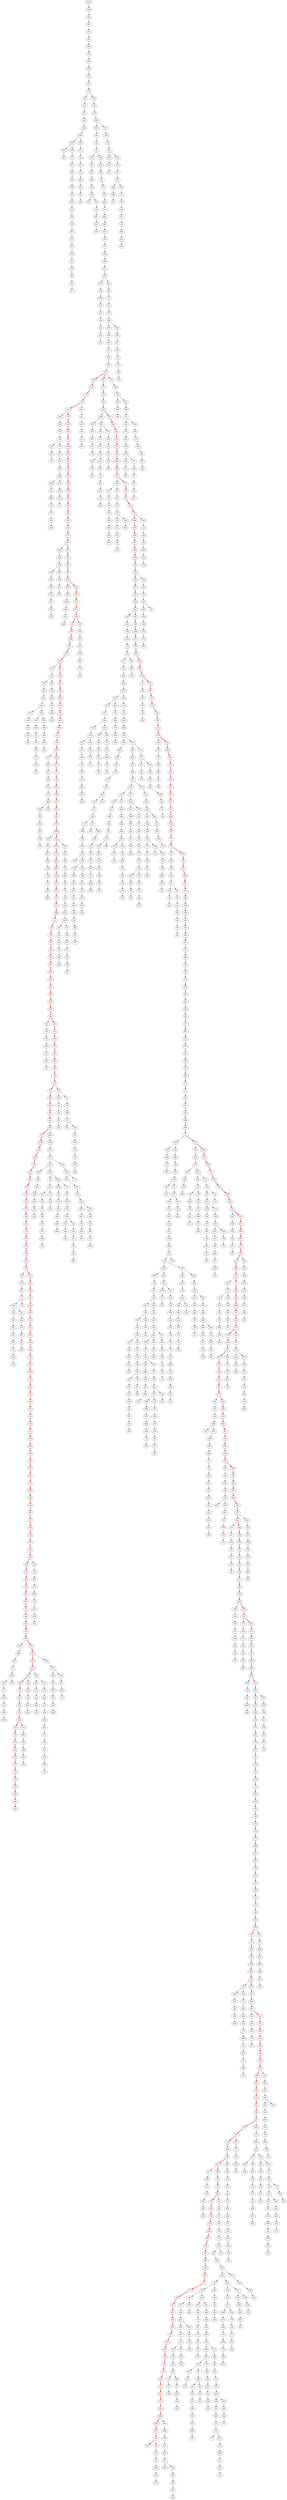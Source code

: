 digraph {
  "LZ2" -> "Q48";
  "91M" -> "VLK";
  "H7V" -> "XCK";
  "7LD" -> "KQN"[color=red,penwidth=3.0];
  "H9V" -> "MDB";
  "4MW" -> "N1D";
  "8SG" -> "53Z";
  "Q52" -> "TL7"[color=red,penwidth=3.0];
  "HV9" -> "CD7"[color=red,penwidth=3.0];
  "XVZ" -> "GY7"[color=red,penwidth=3.0];
  "PC6" -> "1VL"[color=red,penwidth=3.0];
  "NSS" -> "QGJ";
  "HMH" -> "Q3D";
  "YKG" -> "WQ4"[color=red,penwidth=3.0];
  "V1D" -> "273";
  "H52" -> "3PR";
  "VQK" -> "FK8";
  "WTB" -> "ST9"[color=red,penwidth=3.0];
  "1LB" -> "MCQ";
  "WMQ" -> "YD4";
  "1B7" -> "5PR";
  "TTY" -> "VCZ";
  "BN5" -> "HNM";
  "CMF" -> "FF9";
  "MCP" -> "DTT";
  "376" -> "4VM";
  "28Z" -> "N2F"[color=red,penwidth=3.0];
  "J95" -> "H9V";
  "JLK" -> "C2V";
  "NMG" -> "FJH";
  "FPK" -> "1HT";
  "J15" -> "XPB";
  "NFB" -> "QWV";
  "MFB" -> "RBQ";
  "3L3" -> "KK7";
  "LGL" -> "48N";
  "2CN" -> "T62";
  "1DN" -> "HRX"[color=red,penwidth=3.0];
  "5S8" -> "YPD";
  "1CK" -> "F7Z"[color=red,penwidth=3.0];
  "HJ6" -> "YYS"[color=red,penwidth=3.0];
  "3RV" -> "X8F";
  "8F5" -> "8ZP"[color=red,penwidth=3.0];
  "H5P" -> "V8P"[color=red,penwidth=3.0];
  "DTT" -> "WLQ";
  "ZB6" -> "8LJ";
  "NF9" -> "MS5"[color=red,penwidth=3.0];
  "KGR" -> "DNP"[color=red,penwidth=3.0];
  "85M" -> "YS4";
  "GWG" -> "YLQ";
  "KKW" -> "J55";
  "DRL" -> "6R5";
  "SQ2" -> "M4V";
  "K3D" -> "3LB";
  "BKC" -> "5NP"[color=red,penwidth=3.0];
  "KR2" -> "L86";
  "HLB" -> "GTR";
  "3C1" -> "WNS";
  "BPL" -> "5XZ"[color=red,penwidth=3.0];
  "8KZ" -> "986";
  "4V2" -> "9FG"[color=red,penwidth=3.0];
  "9TF" -> "61T"[color=red,penwidth=3.0];
  "KDN" -> "MW9";
  "RBR" -> "RCK"[color=red,penwidth=3.0];
  "G5V" -> "Y8W";
  "S4V" -> "LRV"[color=red,penwidth=3.0];
  "6Y2" -> "5QZ";
  "XCH" -> "RZ2"[color=red,penwidth=3.0];
  "273" -> "PMW";
  "F2H" -> "L95";
  "KFM" -> "FFJ"[color=red,penwidth=3.0];
  "7V3" -> "79J";
  "QGJ" -> "QJP";
  "ZYN" -> "7R1"[color=red,penwidth=3.0];
  "6BG" -> "696"[color=red,penwidth=3.0];
  "XVJ" -> "X6Q";
  "MHS" -> "HCJ";
  "TWY" -> "61D";
  "BC5" -> "TS7"[color=red,penwidth=3.0];
  "TD3" -> "ZRH";
  "M7N" -> "R1N";
  "7FY" -> "Q69";
  "WGN" -> "H52";
  "5VS" -> "PN7";
  "XW1" -> "F75";
  "ZBD" -> "WTB"[color=red,penwidth=3.0];
  "2M9" -> "FBJ";
  "KLC" -> "F3K";
  "D4S" -> "CJ6";
  "MLG" -> "95F";
  "BMG" -> "582";
  "133" -> "B4C";
  "TD3" -> "47K";
  "V5D" -> "KBM"[color=red,penwidth=3.0];
  "G8G" -> "4DX";
  "F6H" -> "DPK"[color=red,penwidth=3.0];
  "9BT" -> "LC1";
  "QX9" -> "QKS"[color=red,penwidth=3.0];
  "DNC" -> "WDJ";
  "X3V" -> "GVT"[color=red,penwidth=3.0];
  "DJM" -> "HVV"[color=red,penwidth=3.0];
  "TS7" -> "P5M"[color=red,penwidth=3.0];
  "7FG" -> "MVP";
  "XJV" -> "QG3";
  "CFR" -> "1S5";
  "X4Q" -> "9KX";
  "133" -> "5NS";
  "X9C" -> "X97"[color=red,penwidth=3.0];
  "HS8" -> "Q3H"[color=red,penwidth=3.0];
  "4LB" -> "KD5";
  "KBL" -> "148";
  "13G" -> "Z1W";
  "GPZ" -> "B4H";
  "72G" -> "TQB";
  "1HD" -> "MJM";
  "4YC" -> "BY8";
  "7YT" -> "Q7L";
  "MTC" -> "44D";
  "MDG" -> "JF9";
  "PHN" -> "W77";
  "VSJ" -> "SLH";
  "RGZ" -> "GKH";
  "NDJ" -> "14R";
  "S7P" -> "H4W";
  "LVM" -> "L9V";
  "8X4" -> "5M4";
  "G4T" -> "H1W";
  "X78" -> "FZX";
  "KQN" -> "5MZ"[color=red,penwidth=3.0];
  "3LB" -> "WM1";
  "ZGJ" -> "ZT1"[color=red,penwidth=3.0];
  "B4C" -> "Z38";
  "K1S" -> "ZGJ"[color=red,penwidth=3.0];
  "3WW" -> "W13";
  "BSV" -> "WB6"[color=red,penwidth=3.0];
  "N7N" -> "BM1";
  "YW2" -> "QX2";
  "CQQ" -> "C7M";
  "J9T" -> "CW8";
  "FMG" -> "LG6"[color=red,penwidth=3.0];
  "K73" -> "B4L";
  "DNF" -> "91H";
  "4K7" -> "NRC"[color=red,penwidth=3.0];
  "PWT" -> "4G3";
  "RRK" -> "5S8";
  "KXV" -> "8WC";
  "R65" -> "S2P";
  "L2J" -> "455";
  "GQV" -> "YYM";
  "LG6" -> "ZKN"[color=red,penwidth=3.0];
  "B5F" -> "96J";
  "VZG" -> "DRL";
  "J25" -> "F26"[color=red,penwidth=3.0];
  "FJ2" -> "NX2"[color=red,penwidth=3.0];
  "X9T" -> "48T";
  "M6V" -> "GZZ"[color=red,penwidth=3.0];
  "5QZ" -> "5C7";
  "W6M" -> "19X";
  "HZH" -> "ZJT";
  "W77" -> "RW4";
  "8X2" -> "R7F"[color=red,penwidth=3.0];
  "G4X" -> "X9T";
  "S4M" -> "6BH"[color=red,penwidth=3.0];
  "41L" -> "CY2";
  "DJD" -> "RDT";
  "NS2" -> "3FT"[color=red,penwidth=3.0];
  "2MM" -> "HT7";
  "KF5" -> "M7N";
  "SMN" -> "4RP";
  "8VM" -> "SHZ";
  "2H1" -> "6H3";
  "QTK" -> "XD3";
  "LXK" -> "TNB";
  "R39" -> "7VD";
  "JBQ" -> "KZC";
  "H1W" -> "8Q2";
  "VBS" -> "L7G";
  "C29" -> "QNR"[color=red,penwidth=3.0];
  "NCZ" -> "MWP"[color=red,penwidth=3.0];
  "LRV" -> "DVL"[color=red,penwidth=3.0];
  "BQ4" -> "TMX";
  "J7G" -> "7Z2";
  "K79" -> "J15";
  "9SZ" -> "CLH"[color=red,penwidth=3.0];
  "T2F" -> "L7R"[color=red,penwidth=3.0];
  "X6Q" -> "T8N";
  "YDP" -> "NVN"[color=red,penwidth=3.0];
  "442" -> "MLS";
  "62F" -> "L76";
  "MW9" -> "1ZK";
  "8PS" -> "1D7";
  "YLQ" -> "Z3X";
  "4D1" -> "2VK";
  "VZG" -> "9ZL";
  "BMG" -> "725";
  "K8F" -> "8J4";
  "RF1" -> "VTZ";
  "MQH" -> "YMC"[color=red,penwidth=3.0];
  "TM9" -> "ZXR"[color=red,penwidth=3.0];
  "PLJ" -> "PRN"[color=red,penwidth=3.0];
  "Z99" -> "TWY"[color=red,penwidth=3.0];
  "RYF" -> "BXB";
  "D3F" -> "8NR";
  "ZLC" -> "Q9R";
  "1PC" -> "JN1"[color=red,penwidth=3.0];
  "NVN" -> "N4G"[color=red,penwidth=3.0];
  "Z7Y" -> "9TF"[color=red,penwidth=3.0];
  "SR4" -> "735"[color=red,penwidth=3.0];
  "BW7" -> "ZLV";
  "GG1" -> "15B";
  "58X" -> "SVJ"[color=red,penwidth=3.0];
  "V8P" -> "93R";
  "T19" -> "85T";
  "Z1R" -> "L2J";
  "TRB" -> "R6G";
  "W81" -> "T2Z";
  "W5S" -> "NNQ";
  "NB8" -> "P63";
  "SM1" -> "QGS";
  "48X" -> "4ZY";
  "M3C" -> "XYD";
  "WLW" -> "NS9"[color=red,penwidth=3.0];
  "T2T" -> "GZB";
  "8V6" -> "MK6";
  "8LJ" -> "R39";
  "7ZJ" -> "HSS"[color=red,penwidth=3.0];
  "Z9M" -> "5VS";
  "WJL" -> "TZ7"[color=red,penwidth=3.0];
  "RR3" -> "4VW";
  "QD9" -> "9T2";
  "R72" -> "LFS"[color=red,penwidth=3.0];
  "2VK" -> "63T";
  "74S" -> "MX4";
  "MNX" -> "DFC";
  "NRC" -> "1PC"[color=red,penwidth=3.0];
  "LRX" -> "F6D";
  "VTZ" -> "PWT";
  "VFQ" -> "D7T";
  "8JT" -> "1YF"[color=red,penwidth=3.0];
  "6H3" -> "751";
  "P1R" -> "KDN";
  "WFL" -> "4PW";
  "JKM" -> "R72"[color=red,penwidth=3.0];
  "J2R" -> "GF8"[color=red,penwidth=3.0];
  "LRD" -> "G1Y";
  "DSF" -> "G97"[color=red,penwidth=3.0];
  "92X" -> "B23";
  "XDM" -> "NTQ";
  "MC2" -> "JTP"[color=red,penwidth=3.0];
  "HLK" -> "CNN";
  "CC2" -> "89L";
  "TZX" -> "4DH"[color=red,penwidth=3.0];
  "MDB" -> "9C1";
  "6F5" -> "DK8";
  "MK4" -> "5VK";
  "D7T" -> "Z7K";
  "L56" -> "1LM";
  "KBC" -> "MTM";
  "B23" -> "CHN";
  "9P8" -> "5WB";
  "KFX" -> "RBR"[color=red,penwidth=3.0];
  "61D" -> "LRD";
  "CKC" -> "9YH";
  "MVV" -> "ZBQ";
  "2BQ" -> "HLB";
  "8M7" -> "7T8";
  "45P" -> "7RX";
  "STM" -> "7VW";
  "KW6" -> "2H9";
  "2Q5" -> "9TC";
  "CNC" -> "4XZ";
  "75S" -> "378";
  "Y9N" -> "ZZY";
  "YSC" -> "W8Y";
  "C7M" -> "749";
  "S56" -> "N65";
  "CTD" -> "XW1";
  "3WC" -> "GTP";
  "Z2D" -> "6JS";
  "T91" -> "DC2";
  "WY2" -> "B5F";
  "HJJ" -> "C3X";
  "DFJ" -> "NKQ";
  "DCH" -> "KM8";
  "2H9" -> "87B";
  "6QG" -> "J3R";
  "LTK" -> "XJV";
  "XL8" -> "PD6";
  "3X9" -> "JPX";
  "CDT" -> "LTK";
  "7QX" -> "72R";
  "Z22" -> "NK2";
  "BL2" -> "TTG";
  "VNR" -> "B2X";
  "NF4" -> "DQ9";
  "T8K" -> "X6V"[color=red,penwidth=3.0];
  "NKQ" -> "3QB";
  "DVN" -> "CHT";
  "4CF" -> "GWG";
  "R7F" -> "1J5"[color=red,penwidth=3.0];
  "2KN" -> "PGD"[color=red,penwidth=3.0];
  "G25" -> "1R3";
  "14K" -> "QL2";
  "5WB" -> "QGL";
  "D51" -> "LW8";
  "Z7C" -> "M7X";
  "DTQ" -> "XD6";
  "ND4" -> "13G";
  "KDX" -> "QXF";
  "2JV" -> "W4C";
  "C2V" -> "M9M";
  "ZRH" -> "PHN";
  "T6J" -> "MN3";
  "6C7" -> "TGD";
  "3C7" -> "CVC";
  "9T2" -> "DC4";
  "KM8" -> "8DY";
  "KJG" -> "2XP";
  "1PS" -> "XPG";
  "284" -> "33M"[color=red,penwidth=3.0];
  "B6C" -> "MJX";
  "7R1" -> "CXG"[color=red,penwidth=3.0];
  "35Z" -> "SSK";
  "R1T" -> "HQN";
  "G8G" -> "J48";
  "ZSC" -> "XKY";
  "PCL" -> "VLN";
  "3ZM" -> "1CK"[color=red,penwidth=3.0];
  "TH8" -> "PMP"[color=red,penwidth=3.0];
  "YZP" -> "4ZD";
  "DPN" -> "2VL";
  "KK7" -> "63Q";
  "69C" -> "QHX";
  "74V" -> "BX2";
  "L76" -> "XFR";
  "N6C" -> "BMJ";
  "P3C" -> "S3Q";
  "8ZP" -> "8PH"[color=red,penwidth=3.0];
  "3ZS" -> "CZ7"[color=red,penwidth=3.0];
  "KXD" -> "BJP";
  "96F" -> "8NM";
  "MLS" -> "44K";
  "X97" -> "4F9"[color=red,penwidth=3.0];
  "GZB" -> "NB8";
  "3Q4" -> "LD6";
  "M2F" -> "PMD"[color=red,penwidth=3.0];
  "J3R" -> "KXD";
  "4YY" -> "4QT";
  "8DJ" -> "CW3"[color=red,penwidth=3.0];
  "NB1" -> "W5S";
  "T56" -> "TQG";
  "KMT" -> "746";
  "G2Q" -> "439";
  "6SF" -> "WP3"[color=red,penwidth=3.0];
  "44D" -> "VVZ";
  "B2X" -> "GJZ";
  "WZN" -> "JLK";
  "H3S" -> "6PW";
  "RZ3" -> "K79";
  "44B" -> "KVS";
  "44K" -> "S49";
  "SJ1" -> "7QY"[color=red,penwidth=3.0];
  "437" -> "P66";
  "BMH" -> "2CN";
  "9NY" -> "YN9";
  "QJP" -> "NMP";
  "WMG" -> "V5D"[color=red,penwidth=3.0];
  "G25" -> "R1T";
  "YBM" -> "5LX";
  "KPR" -> "9BD";
  "44Q" -> "7SH";
  "QYZ" -> "YOU"[color=red,penwidth=3.0];
  "HDX" -> "8M7";
  "F93" -> "TBD";
  "5M4" -> "23F";
  "VJ2" -> "HT3";
  "YM3" -> "F93";
  "SXY" -> "9XB"[color=red,penwidth=3.0];
  "RVR" -> "NSP"[color=red,penwidth=3.0];
  "SCS" -> "23C";
  "83X" -> "MX2";
  "8HJ" -> "KZK"[color=red,penwidth=3.0];
  "8J7" -> "45P";
  "69X" -> "6CR";
  "R3D" -> "95D";
  "RTV" -> "FK2";
  "DZL" -> "5ST";
  "YTY" -> "Z45";
  "QN3" -> "SPF";
  "PRC" -> "QTG";
  "76M" -> "M15";
  "FMG" -> "GYY";
  "KDB" -> "WZM"[color=red,penwidth=3.0];
  "3WC" -> "1QR"[color=red,penwidth=3.0];
  "6RW" -> "FRX";
  "COM" -> "ZGB";
  "ZNG" -> "9GX";
  "K7N" -> "HJJ";
  "Z7C" -> "94S";
  "3TB" -> "X3Q";
  "H4W" -> "37S";
  "2PM" -> "D79";
  "FW4" -> "CT9";
  "PCW" -> "JHJ";
  "J8G" -> "YTY";
  "KDN" -> "6S3";
  "8B7" -> "HDT";
  "95F" -> "T2T";
  "S2K" -> "ZB2";
  "Y8N" -> "F7H";
  "SK8" -> "VBK"[color=red,penwidth=3.0];
  "4BG" -> "5KS";
  "QYJ" -> "PQS";
  "78Y" -> "W81";
  "KM9" -> "JWX";
  "JHT" -> "PF7"[color=red,penwidth=3.0];
  "BGV" -> "C4J";
  "SSK" -> "X6H";
  "Z5H" -> "5Z9";
  "9BP" -> "TBJ";
  "ZVN" -> "D29";
  "3QS" -> "35Z";
  "J5J" -> "V63";
  "4B6" -> "LFL";
  "RDW" -> "73K";
  "JKQ" -> "XN6";
  "ZTC" -> "H2J";
  "WVY" -> "SBS";
  "6SC" -> "24Z";
  "MS5" -> "57C"[color=red,penwidth=3.0];
  "YJ1" -> "J9T";
  "SZB" -> "PG7";
  "X6H" -> "NJ5";
  "PLD" -> "7C9";
  "N63" -> "52S";
  "CZ7" -> "KXZ"[color=red,penwidth=3.0];
  "3CT" -> "STM";
  "7LN" -> "K1R"[color=red,penwidth=3.0];
  "4JJ" -> "991";
  "VLK" -> "6LL";
  "25F" -> "WMK"[color=red,penwidth=3.0];
  "SQR" -> "HBQ";
  "1RT" -> "7DD";
  "ZMG" -> "BCS";
  "4H8" -> "1PS";
  "J25" -> "WHL";
  "F85" -> "M1V"[color=red,penwidth=3.0];
  "DZP" -> "R7W";
  "NTQ" -> "NYW";
  "P8B" -> "RJY";
  "TGC" -> "KJ2"[color=red,penwidth=3.0];
  "H2S" -> "D1S";
  "L9V" -> "7MD";
  "VGM" -> "4BX"[color=red,penwidth=3.0];
  "HN2" -> "C3G";
  "KJ2" -> "M87"[color=red,penwidth=3.0];
  "FZ3" -> "85M";
  "L2J" -> "7WS";
  "W4C" -> "442";
  "B61" -> "2GH";
  "5ZH" -> "MYS";
  "RP9" -> "2XF";
  "DK8" -> "7V3";
  "LMX" -> "27N";
  "5H7" -> "J2N"[color=red,penwidth=3.0];
  "DVN" -> "YM3";
  "C81" -> "1DP";
  "1F7" -> "HGW";
  "YS4" -> "7FW";
  "N7N" -> "NXP";
  "NLH" -> "87Q";
  "367" -> "J8S";
  "YGG" -> "NB1";
  "QX2" -> "Q8Y";
  "QJ7" -> "DJD";
  "8NR" -> "CC2";
  "TYM" -> "BKR"[color=red,penwidth=3.0];
  "9L6" -> "3R7";
  "5PT" -> "4BM"[color=red,penwidth=3.0];
  "5NC" -> "XS1";
  "FWD" -> "X3V"[color=red,penwidth=3.0];
  "HMH" -> "BQJ"[color=red,penwidth=3.0];
  "SQR" -> "X7M";
  "F5F" -> "96F";
  "5Y8" -> "9K4";
  "3SF" -> "TZX"[color=red,penwidth=3.0];
  "TSS" -> "LN6";
  "RJY" -> "MZ1";
  "MSR" -> "YPJ";
  "CYX" -> "YDP"[color=red,penwidth=3.0];
  "DC2" -> "4B6";
  "YVW" -> "F96";
  "9CS" -> "X81";
  "FY2" -> "284"[color=red,penwidth=3.0];
  "81Y" -> "39Q";
  "B4C" -> "JJP";
  "LP3" -> "XFF"[color=red,penwidth=3.0];
  "Z83" -> "5HF";
  "RP3" -> "DVN";
  "33K" -> "DT8";
  "4LX" -> "4PC";
  "GDN" -> "C7S";
  "NV9" -> "2L4";
  "9TC" -> "NDJ";
  "3VT" -> "T6J";
  "V3L" -> "P1X";
  "Q7L" -> "JBQ";
  "TQB" -> "76M";
  "YT5" -> "N9C";
  "25F" -> "QWT";
  "ZL3" -> "WHY";
  "439" -> "M8Z";
  "1XJ" -> "F46";
  "RDG" -> "LKY";
  "LTM" -> "41Y"[color=red,penwidth=3.0];
  "61T" -> "QMT"[color=red,penwidth=3.0];
  "65Q" -> "G11";
  "VQ6" -> "KJG";
  "7C9" -> "H2H";
  "HCJ" -> "PYV";
  "WNK" -> "1DF"[color=red,penwidth=3.0];
  "4DH" -> "P1H"[color=red,penwidth=3.0];
  "PW4" -> "RPJ";
  "FTK" -> "Q6W";
  "B36" -> "8CS";
  "M87" -> "9N2"[color=red,penwidth=3.0];
  "GTP" -> "JKP";
  "MJZ" -> "TD3";
  "VZX" -> "RWZ"[color=red,penwidth=3.0];
  "RBC" -> "2PM";
  "99P" -> "VFQ";
  "7LD" -> "JHT"[color=red,penwidth=3.0];
  "GKH" -> "YF6";
  "HCS" -> "BLN";
  "7T8" -> "ZZV";
  "N1N" -> "LCV";
  "RS1" -> "ZPQ";
  "VWZ" -> "HJ6"[color=red,penwidth=3.0];
  "SZB" -> "6YT";
  "DYJ" -> "6Y2";
  "7MD" -> "SMW";
  "RDS" -> "2YY";
  "JMQ" -> "WZN";
  "NT3" -> "R3D";
  "PNY" -> "2XQ";
  "NW5" -> "ZZX";
  "S2F" -> "14K";
  "96C" -> "1ZM"[color=red,penwidth=3.0];
  "KXZ" -> "54B"[color=red,penwidth=3.0];
  "1F4" -> "HWX";
  "RVN" -> "NF9"[color=red,penwidth=3.0];
  "9MS" -> "MQM";
  "682" -> "K3D";
  "C4J" -> "RH9";
  "JW8" -> "63L";
  "7DD" -> "2L3";
  "4VM" -> "RYF";
  "S3Q" -> "F9T";
  "GTR" -> "GYJ";
  "GKK" -> "Z42";
  "BC6" -> "FMB";
  "6PW" -> "Z7C";
  "ZZY" -> "2ZG";
  "RPJ" -> "YP2";
  "6SM" -> "MBG";
  "9ML" -> "24X";
  "TNB" -> "PNY";
  "12G" -> "BMH";
  "72R" -> "2MM";
  "884" -> "CNZ";
  "6R5" -> "DT7";
  "1JD" -> "QKL";
  "9KL" -> "SAN"[color=red,penwidth=3.0];
  "2P8" -> "ZMG";
  "T72" -> "KF5";
  "F5W" -> "RTF";
  "8TN" -> "YBF";
  "2XW" -> "CKC";
  "N7F" -> "979"[color=red,penwidth=3.0];
  "NSP" -> "MQH"[color=red,penwidth=3.0];
  "3JM" -> "9SZ"[color=red,penwidth=3.0];
  "CZD" -> "J8C";
  "7VV" -> "TYB";
  "X81" -> "H72";
  "VBK" -> "3MN"[color=red,penwidth=3.0];
  "YMH" -> "TDV";
  "N17" -> "QTK";
  "X6V" -> "XVZ"[color=red,penwidth=3.0];
  "GZZ" -> "8JT"[color=red,penwidth=3.0];
  "9CS" -> "HQ1";
  "MK6" -> "VR6";
  "MCQ" -> "9MF";
  "F96" -> "B7G";
  "3SL" -> "VXJ";
  "15N" -> "82S";
  "GPW" -> "T9J"[color=red,penwidth=3.0];
  "9YF" -> "RF4";
  "526" -> "NCP";
  "JKP" -> "NB5";
  "F7Z" -> "B6T"[color=red,penwidth=3.0];
  "41Y" -> "KFX"[color=red,penwidth=3.0];
  "XFR" -> "4NX";
  "N25" -> "2L6";
  "W13" -> "HN2";
  "GJZ" -> "QYX";
  "8Z7" -> "CV6"[color=red,penwidth=3.0];
  "SPF" -> "QVR";
  "1S5" -> "L81";
  "TWY" -> "THQ"[color=red,penwidth=3.0];
  "RXH" -> "5ZH";
  "H43" -> "WVY";
  "HNM" -> "3B2";
  "S5W" -> "35V";
  "464" -> "VQ6";
  "7QY" -> "J25"[color=red,penwidth=3.0];
  "75N" -> "2KN"[color=red,penwidth=3.0];
  "JBK" -> "7HC";
  "RBQ" -> "8B7";
  "378" -> "6SM";
  "VHD" -> "492";
  "R1K" -> "DNC";
  "D15" -> "69X";
  "WQJ" -> "44B";
  "WQ4" -> "4K7"[color=red,penwidth=3.0];
  "SPM" -> "F98";
  "6NL" -> "FTQ";
  "ZNK" -> "WKD";
  "BQJ" -> "WMG"[color=red,penwidth=3.0];
  "M28" -> "7T9"[color=red,penwidth=3.0];
  "H68" -> "FTK";
  "LZQ" -> "SS9";
  "ST4" -> "GJ2"[color=red,penwidth=3.0];
  "LQH" -> "YGG";
  "ST8" -> "SQR";
  "VVP" -> "KR1"[color=red,penwidth=3.0];
  "CCM" -> "VZW";
  "P4V" -> "MTC";
  "17R" -> "85X";
  "1VV" -> "7ZJ"[color=red,penwidth=3.0];
  "N1D" -> "TZN";
  "HFZ" -> "9XD";
  "7RX" -> "35T";
  "QM3" -> "GPW"[color=red,penwidth=3.0];
  "VFP" -> "LD7";
  "8Y6" -> "R1K";
  "N6S" -> "RJ5"[color=red,penwidth=3.0];
  "N2F" -> "Y6B"[color=red,penwidth=3.0];
  "M1P" -> "41L";
  "5DC" -> "3GB";
  "H12" -> "HTF"[color=red,penwidth=3.0];
  "YMC" -> "XK1"[color=red,penwidth=3.0];
  "9QG" -> "8F5"[color=red,penwidth=3.0];
  "12G" -> "KXN";
  "WZ1" -> "65Q";
  "9M8" -> "S92"[color=red,penwidth=3.0];
  "P9V" -> "WT6";
  "PDJ" -> "VFV";
  "9FG" -> "ST4"[color=red,penwidth=3.0];
  "P3D" -> "C4B"[color=red,penwidth=3.0];
  "N9C" -> "RK9";
  "6HN" -> "SR5"[color=red,penwidth=3.0];
  "V8P" -> "GLQ"[color=red,penwidth=3.0];
  "KVS" -> "FWK";
  "XT5" -> "HLX";
  "H44" -> "FWD"[color=red,penwidth=3.0];
  "RDH" -> "YD1";
  "YBF" -> "HKW";
  "WM1" -> "N23";
  "D8V" -> "DTL";
  "272" -> "LQH";
  "7BR" -> "WJS";
  "7FW" -> "LRX";
  "YP1" -> "T56";
  "QGS" -> "Y9X";
  "LRM" -> "B1T";
  "H4T" -> "8TJ";
  "MSN" -> "D7J";
  "QWT" -> "LZ2";
  "QTG" -> "58G";
  "FF9" -> "GG1";
  "8T7" -> "TFV"[color=red,penwidth=3.0];
  "7TT" -> "Y92"[color=red,penwidth=3.0];
  "N6V" -> "LMS";
  "RSC" -> "LRM";
  "J8C" -> "DB8";
  "LQ6" -> "B6C";
  "QWH" -> "JRV"[color=red,penwidth=3.0];
  "2VZ" -> "KYG";
  "91T" -> "75S";
  "H8F" -> "55J"[color=red,penwidth=3.0];
  "73K" -> "CQQ";
  "R3D" -> "JFK";
  "V2X" -> "S6H";
  "L7G" -> "DZL";
  "JXW" -> "8N1"[color=red,penwidth=3.0];
  "HRX" -> "W5K"[color=red,penwidth=3.0];
  "5WJ" -> "HMN";
  "WQJ" -> "RB8";
  "9TC" -> "VJ2";
  "QNR" -> "Z99"[color=red,penwidth=3.0];
  "2V1" -> "D3F";
  "CBJ" -> "L4P";
  "V2X" -> "GZ5";
  "1PR" -> "7YC";
  "NLH" -> "MHL";
  "ZFN" -> "28B";
  "WM1" -> "8KZ";
  "LK5" -> "XWY";
  "N3C" -> "WRX"[color=red,penwidth=3.0];
  "Q33" -> "ZD4";
  "H22" -> "9VV";
  "2N9" -> "4WS";
  "KXV" -> "ZNG";
  "TVH" -> "XT5";
  "FBJ" -> "LJ7";
  "3PR" -> "44S";
  "VRH" -> "191"[color=red,penwidth=3.0];
  "FTQ" -> "2Q5";
  "X76" -> "JVH"[color=red,penwidth=3.0];
  "36V" -> "22T";
  "NDR" -> "TK8";
  "Z42" -> "WQJ";
  "NN4" -> "WBS";
  "K57" -> "BKC"[color=red,penwidth=3.0];
  "227" -> "X3J";
  "2YB" -> "V28";
  "J2D" -> "7BF";
  "28W" -> "MCX";
  "148" -> "8SG";
  "1VL" -> "2TQ"[color=red,penwidth=3.0];
  "1RX" -> "Z83";
  "5SB" -> "K91"[color=red,penwidth=3.0];
  "Q6R" -> "4KM";
  "26R" -> "9TP"[color=red,penwidth=3.0];
  "TK4" -> "HYC";
  "8RS" -> "3LD"[color=red,penwidth=3.0];
  "2VL" -> "464";
  "JPX" -> "9G2";
  "72M" -> "LC2";
  "J95" -> "VFJ";
  "PRN" -> "XCH"[color=red,penwidth=3.0];
  "TQB" -> "2WF";
  "ZRQ" -> "SLB";
  "1LM" -> "ZLL";
  "BQ4" -> "D15";
  "F46" -> "81Y";
  "KBB" -> "DY1"[color=red,penwidth=3.0];
  "6JS" -> "T91";
  "JRC" -> "Z22";
  "414" -> "6NL";
  "V4L" -> "NPN";
  "CW3" -> "T2F"[color=red,penwidth=3.0];
  "4PZ" -> "P4B";
  "S67" -> "4V2"[color=red,penwidth=3.0];
  "M4V" -> "8VT";
  "MTT" -> "1VV"[color=red,penwidth=3.0];
  "HDT" -> "XFQ";
  "CHN" -> "K2J";
  "G13" -> "LMX";
  "JRV" -> "NSS";
  "K3Z" -> "L56";
  "GDN" -> "WFL";
  "82S" -> "75Z";
  "4PL" -> "5ZG";
  "GJJ" -> "X7P";
  "RNF" -> "5DC";
  "HFM" -> "7SX"[color=red,penwidth=3.0];
  "YLC" -> "TF1";
  "P7Z" -> "M28"[color=red,penwidth=3.0];
  "7Z2" -> "BW7";
  "RGW" -> "WX2";
  "7HX" -> "P35";
  "3MN" -> "39T"[color=red,penwidth=3.0];
  "5TW" -> "BWN";
  "MLJ" -> "1KC";
  "BJ1" -> "YVW";
  "3LD" -> "YSV"[color=red,penwidth=3.0];
  "BMF" -> "9KL"[color=red,penwidth=3.0];
  "X67" -> "J2R"[color=red,penwidth=3.0];
  "JTP" -> "Z7P"[color=red,penwidth=3.0];
  "6BH" -> "YLT"[color=red,penwidth=3.0];
  "PMD" -> "HN1"[color=red,penwidth=3.0];
  "B6T" -> "56T"[color=red,penwidth=3.0];
  "CVG" -> "GST";
  "HKR" -> "7YT";
  "GXZ" -> "XHX";
  "ZGB" -> "32Q";
  "W3P" -> "P2X";
  "P82" -> "NVH";
  "MTM" -> "367";
  "SMW" -> "N39";
  "DJ7" -> "J95";
  "XD3" -> "PLD";
  "YPD" -> "FNR";
  "7KQ" -> "V8N";
  "LKY" -> "PFB";
  "1ZM" -> "67F"[color=red,penwidth=3.0];
  "3LD" -> "4MW";
  "QJW" -> "JX1";
  "NB1" -> "TK9";
  "85X" -> "WPH";
  "Q69" -> "31F";
  "9FS" -> "72G";
  "YLT" -> "179"[color=red,penwidth=3.0];
  "9N5" -> "K46";
  "Y6B" -> "WMS"[color=red,penwidth=3.0];
  "5SV" -> "ZBD"[color=red,penwidth=3.0];
  "69T" -> "QX9"[color=red,penwidth=3.0];
  "Y4P" -> "VBS";
  "1GD" -> "6QG";
  "917" -> "R9T"[color=red,penwidth=3.0];
  "RSC" -> "ZBY";
  "FR7" -> "MSR";
  "735" -> "QM3"[color=red,penwidth=3.0];
  "MWP" -> "7LN"[color=red,penwidth=3.0];
  "44S" -> "3NV";
  "WP4" -> "6W9"[color=red,penwidth=3.0];
  "JN3" -> "8X4";
  "9TF" -> "MLJ";
  "5KS" -> "9VR";
  "TK8" -> "T1Q";
  "LJ7" -> "RTV";
  "YN9" -> "WYL";
  "MK6" -> "YBM";
  "32Q" -> "ZRC";
  "C4B" -> "PM8"[color=red,penwidth=3.0];
  "NK2" -> "XVJ";
  "HRX" -> "NMG";
  "L8K" -> "5SV"[color=red,penwidth=3.0];
  "ZRP" -> "33D"[color=red,penwidth=3.0];
  "3B2" -> "LX4";
  "PYV" -> "M6T";
  "693" -> "3CH";
  "FK2" -> "RB1";
  "SYV" -> "P9Z"[color=red,penwidth=3.0];
  "26W" -> "CNC";
  "WKD" -> "WFK";
  "6VZ" -> "DJ2"[color=red,penwidth=3.0];
  "98C" -> "24P"[color=red,penwidth=3.0];
  "CPC" -> "7ZL";
  "Z19" -> "S2F";
  "4VF" -> "D2D"[color=red,penwidth=3.0];
  "T7T" -> "3YR";
  "RKB" -> "2P8";
  "M2G" -> "SK8"[color=red,penwidth=3.0];
  "LVM" -> "Q62";
  "RR1" -> "WBC"[color=red,penwidth=3.0];
  "GY7" -> "8Z7"[color=red,penwidth=3.0];
  "RTV" -> "88Y";
  "YSV" -> "N7F"[color=red,penwidth=3.0];
  "8F9" -> "BN5";
  "162" -> "Y8N";
  "HGS" -> "9MS";
  "DHT" -> "W31"[color=red,penwidth=3.0];
  "YFT" -> "15N";
  "TPP" -> "F6H"[color=red,penwidth=3.0];
  "5C7" -> "T9H";
  "6PS" -> "KQ9";
  "RWZ" -> "M2G"[color=red,penwidth=3.0];
  "TTT" -> "5WJ";
  "TXK" -> "G2Q";
  "TL7" -> "MS1"[color=red,penwidth=3.0];
  "DRL" -> "N62";
  "2H9" -> "7QX";
  "2N9" -> "SVM";
  "K1R" -> "4JF"[color=red,penwidth=3.0];
  "5XZ" -> "QQY"[color=red,penwidth=3.0];
  "Q62" -> "JFY";
  "JMV" -> "3Q5";
  "CXG" -> "63W"[color=red,penwidth=3.0];
  "1D7" -> "MXZ";
  "MZ7" -> "J24";
  "2MY" -> "94W"[color=red,penwidth=3.0];
  "PZ6" -> "DW1";
  "6H5" -> "MBH";
  "H2J" -> "GJ5";
  "T9T" -> "HZW";
  "N3Y" -> "MYL";
  "Q48" -> "TBZ";
  "3SD" -> "76V";
  "K73" -> "F8D";
  "ZNK" -> "8DS"[color=red,penwidth=3.0];
  "63L" -> "PQ6";
  "TLM" -> "BV2";
  "6ZF" -> "B3V"[color=red,penwidth=3.0];
  "Y53" -> "TNN";
  "Q3H" -> "H12"[color=red,penwidth=3.0];
  "D29" -> "DW6";
  "4ZD" -> "N6V";
  "98K" -> "62F";
  "ZLV" -> "WMQ";
  "V1C" -> "VRH"[color=red,penwidth=3.0];
  "JY6" -> "YP1";
  "YBX" -> "KW6";
  "VFJ" -> "Y53";
  "GZ5" -> "N57";
  "CJ6" -> "91T";
  "5ST" -> "JKQ";
  "615" -> "N63";
  "PMP" -> "376"[color=red,penwidth=3.0];
  "ZQL" -> "3L3";
  "KD5" -> "QPM";
  "B6C" -> "TTY";
  "HZ8" -> "798"[color=red,penwidth=3.0];
  "P5M" -> "CYX"[color=red,penwidth=3.0];
  "XFF" -> "F8P"[color=red,penwidth=3.0];
  "6TH" -> "8PK";
  "5LX" -> "DPW";
  "YZP" -> "3C7";
  "SVG" -> "C29"[color=red,penwidth=3.0];
  "954" -> "3Q4";
  "KTS" -> "3SF"[color=red,penwidth=3.0];
  "B4L" -> "HGS";
  "WMS" -> "8RS"[color=red,penwidth=3.0];
  "XD6" -> "G5V";
  "JDX" -> "2V7";
  "SVG" -> "XPT";
  "9XB" -> "K57"[color=red,penwidth=3.0];
  "HMN" -> "36V";
  "NFY" -> "4PZ";
  "XPB" -> "N3Y";
  "R6K" -> "YW2";
  "NS9" -> "NJM"[color=red,penwidth=3.0];
  "RTW" -> "TX6";
  "K6N" -> "6B8";
  "XKY" -> "RNF";
  "N23" -> "ZM2";
  "D35" -> "P3D"[color=red,penwidth=3.0];
  "31Q" -> "YZP";
  "P1H" -> "GZC"[color=red,penwidth=3.0];
  "WSN" -> "63M";
  "XGV" -> "V2B";
  "8B3" -> "6BV";
  "W45" -> "ZFN";
  "ZQL" -> "GJQ"[color=red,penwidth=3.0];
  "97P" -> "31P"[color=red,penwidth=3.0];
  "VCZ" -> "KB8";
  "7LD" -> "2YB";
  "5PD" -> "3V8"[color=red,penwidth=3.0];
  "94S" -> "MYT";
  "Y33" -> "9YF";
  "8HN" -> "RNK";
  "TPV" -> "KQG";
  "4QT" -> "4PL";
  "BHX" -> "HZ8"[color=red,penwidth=3.0];
  "7VD" -> "MR5";
  "KRG" -> "G2H";
  "ZDP" -> "26X"[color=red,penwidth=3.0];
  "TMX" -> "QLK";
  "VZW" -> "9NY";
  "QQ6" -> "G4X";
  "7NM" -> "W6M";
  "79J" -> "S4D";
  "4G3" -> "VHD";
  "47K" -> "1YT";
  "DNP" -> "ZB6"[color=red,penwidth=3.0];
  "7CP" -> "NW5";
  "MGG" -> "7LD";
  "ST9" -> "Y87"[color=red,penwidth=3.0];
  "MXD" -> "GMG";
  "9N2" -> "2QB"[color=red,penwidth=3.0];
  "QKZ" -> "457";
  "XN6" -> "KMT";
  "14R" -> "QC5";
  "CV6" -> "F4M"[color=red,penwidth=3.0];
  "9KY" -> "6SC";
  "N4D" -> "G25";
  "VLN" -> "4XD";
  "WBC" -> "3WC"[color=red,penwidth=3.0];
  "XFX" -> "B2F";
  "S2K" -> "8VM";
  "DPH" -> "Y2H";
  "8WX" -> "J9X";
  "WMK" -> "L9P"[color=red,penwidth=3.0];
  "ZKC" -> "CTD";
  "F8D" -> "GDN";
  "L56" -> "DXH";
  "M15" -> "LRW";
  "5KS" -> "JMV";
  "KYG" -> "PDJ";
  "RFZ" -> "HPR";
  "BMJ" -> "VQK";
  "XTV" -> "7FG";
  "24X" -> "M3N";
  "QWG" -> "S61"[color=red,penwidth=3.0];
  "NBW" -> "MC2"[color=red,penwidth=3.0];
  "GYJ" -> "Y3K";
  "J1X" -> "9L6";
  "87Q" -> "69C";
  "NPN" -> "6TJ";
  "M8Z" -> "RXH";
  "NX2" -> "K1S"[color=red,penwidth=3.0];
  "G2K" -> "TDD"[color=red,penwidth=3.0];
  "S73" -> "P4V";
  "2L6" -> "VGF";
  "S2C" -> "MW7";
  "YP2" -> "5N6";
  "4XD" -> "NG5";
  "RTW" -> "67T";
  "ZMS" -> "QJW";
  "3KS" -> "H4V";
  "1JD" -> "DFJ";
  "XCK" -> "RZ3";
  "9VZ" -> "XN5";
  "WFK" -> "WKW";
  "MZ1" -> "TNH";
  "XTV" -> "S67"[color=red,penwidth=3.0];
  "HCJ" -> "1RX";
  "F8P" -> "6DM"[color=red,penwidth=3.0];
  "Z78" -> "MZ7";
  "BX2" -> "JY6";
  "ZDK" -> "KPZ";
  "SVJ" -> "PYS"[color=red,penwidth=3.0];
  "VXK" -> "3SL";
  "ZKN" -> "WNK"[color=red,penwidth=3.0];
  "7T9" -> "74P"[color=red,penwidth=3.0];
  "LRW" -> "KXV";
  "46L" -> "92P"[color=red,penwidth=3.0];
  "M6S" -> "HL8";
  "S4D" -> "1PR";
  "YF6" -> "Z4K";
  "8V4" -> "8K8";
  "PTL" -> "R94";
  "HT7" -> "W3P";
  "6SY" -> "FYN"[color=red,penwidth=3.0];
  "1HT" -> "8B3";
  "2NM" -> "LG3";
  "HVV" -> "QYZ"[color=red,penwidth=3.0];
  "W1B" -> "3YF"[color=red,penwidth=3.0];
  "GJ4" -> "9ML";
  "Y87" -> "HJT"[color=red,penwidth=3.0];
  "FTR" -> "RR1"[color=red,penwidth=3.0];
  "6CH" -> "R35";
  "YYX" -> "XJZ";
  "2L4" -> "DBY";
  "QQY" -> "CK3"[color=red,penwidth=3.0];
  "QBW" -> "GGB";
  "GW9" -> "PNJ";
  "G2L" -> "1KK";
  "NB5" -> "T19";
  "91H" -> "G64";
  "C13" -> "9XF"[color=red,penwidth=3.0];
  "9MF" -> "JDZ";
  "DFC" -> "4CS";
  "8PH" -> "Y9N"[color=red,penwidth=3.0];
  "BMQ" -> "DJM"[color=red,penwidth=3.0];
  "ZBY" -> "6CH";
  "GJ5" -> "8FR";
  "WDJ" -> "VRT";
  "QLK" -> "3CT";
  "Q9R" -> "VC4";
  "8FR" -> "QDM";
  "J6D" -> "HZH";
  "BY3" -> "YVV";
  "MDG" -> "4PJ";
  "J4L" -> "QKZ";
  "MVP" -> "615";
  "GZC" -> "CB3"[color=red,penwidth=3.0];
  "DB8" -> "TSS";
  "BWZ" -> "954";
  "RB1" -> "WGN";
  "FDG" -> "764";
  "6B8" -> "MLG";
  "ZT8" -> "Q6R";
  "NXP" -> "N17";
  "HLQ" -> "HZV"[color=red,penwidth=3.0];
  "BFW" -> "ZSC";
  "TZK" -> "BC5"[color=red,penwidth=3.0];
  "VKN" -> "TXK";
  "BQJ" -> "TVH";
  "QVR" -> "4JZ";
  "B6T" -> "GKK";
  "V63" -> "XQL";
  "CC2" -> "355";
  "1N4" -> "B36";
  "58G" -> "RDH";
  "KBC" -> "FZ3";
  "34D" -> "S4V"[color=red,penwidth=3.0];
  "P1X" -> "S2K";
  "8Y4" -> "ZVN";
  "2TQ" -> "ZDP"[color=red,penwidth=3.0];
  "HWX" -> "TJM";
  "TVZ" -> "K6N";
  "D3B" -> "PQR";
  "31P" -> "G2K"[color=red,penwidth=3.0];
  "WRX" -> "75N"[color=red,penwidth=3.0];
  "T9J" -> "QW5"[color=red,penwidth=3.0];
  "5Z9" -> "7Z1";
  "YST" -> "DHT"[color=red,penwidth=3.0];
  "NW4" -> "FPK";
  "YG5" -> "YKG"[color=red,penwidth=3.0];
  "TC9" -> "CWX";
  "RNC" -> "5Q3";
  "Q7D" -> "DTQ";
  "81L" -> "SCS";
  "HN1" -> "Z7Y"[color=red,penwidth=3.0];
  "3YR" -> "BKN";
  "546" -> "4LX";
  "CLH" -> "D8X"[color=red,penwidth=3.0];
  "NJM" -> "HS8"[color=red,penwidth=3.0];
  "DK7" -> "6K6"[color=red,penwidth=3.0];
  "1LB" -> "4YC";
  "RDH" -> "9CK";
  "HGS" -> "1XJ";
  "Y2H" -> "8F9";
  "2Q4" -> "P1P";
  "LD7" -> "ND4";
  "D7J" -> "546";
  "HYC" -> "23Z";
  "T4C" -> "NXZ";
  "67F" -> "SNX"[color=red,penwidth=3.0];
  "8TF" -> "8J7";
  "Y8J" -> "C13"[color=red,penwidth=3.0];
  "TZ7" -> "WLW"[color=red,penwidth=3.0];
  "BY9" -> "H43";
  "J24" -> "BKD";
  "X6M" -> "Q7D";
  "RZ2" -> "D51";
  "9NY" -> "CCF";
  "24P" -> "JXW"[color=red,penwidth=3.0];
  "QYZ" -> "32D";
  "VHD" -> "693";
  "6NS" -> "KPG"[color=red,penwidth=3.0];
  "FP9" -> "9QG"[color=red,penwidth=3.0];
  "M1V" -> "Z8Y"[color=red,penwidth=3.0];
  "W5K" -> "XTV"[color=red,penwidth=3.0];
  "37S" -> "78Y";
  "47P" -> "LZW"[color=red,penwidth=3.0];
  "VMZ" -> "98K";
  "CLQ" -> "HTW"[color=red,penwidth=3.0];
  "YHD" -> "JRC";
  "7SX" -> "FTR"[color=red,penwidth=3.0];
  "9RC" -> "F8W";
  "JFK" -> "5DK";
  "N6J" -> "RRK";
  "HTW" -> "VVQ"[color=red,penwidth=3.0];
  "SCL" -> "B9Y";
  "VKN" -> "9CS";
  "M3N" -> "HFW";
  "57C" -> "ZQL"[color=red,penwidth=3.0];
  "D8X" -> "VMZ";
  "ZZV" -> "CBJ";
  "G1Y" -> "VNR";
  "4LS" -> "KRG";
  "KPG" -> "8X2"[color=red,penwidth=3.0];
  "L9M" -> "21J";
  "T62" -> "28W";
  "VTH" -> "X67"[color=red,penwidth=3.0];
  "B67" -> "RP3";
  "95D" -> "B67";
  "1DX" -> "6PS";
  "4XR" -> "W2S";
  "PKK" -> "JLB";
  "MS1" -> "4VF"[color=red,penwidth=3.0];
  "C2K" -> "H2S";
  "WNW" -> "7HX";
  "RXT" -> "Q31";
  "LFS" -> "LTM"[color=red,penwidth=3.0];
  "DT8" -> "RF1";
  "9YZ" -> "X5B";
  "W94" -> "6C7";
  "MGW" -> "BMG";
  "D1S" -> "SVQ";
  "TFV" -> "5KV"[color=red,penwidth=3.0];
  "3CH" -> "CCM";
  "TZN" -> "2XW";
  "FZX" -> "VKD";
  "4VW" -> "J6D";
  "5MZ" -> "PYN"[color=red,penwidth=3.0];
  "W6M" -> "XFX";
  "6S3" -> "KBC";
  "XRT" -> "DSF"[color=red,penwidth=3.0];
  "1J5" -> "3JM"[color=red,penwidth=3.0];
  "492" -> "B5J";
  "7RZ" -> "ZYN"[color=red,penwidth=3.0];
  "D79" -> "4W7";
  "9XF" -> "7RZ"[color=red,penwidth=3.0];
  "JXQ" -> "KBB"[color=red,penwidth=3.0];
  "VRT" -> "N4D";
  "MQM" -> "BJ1";
  "PLD" -> "HDX";
  "2WF" -> "MVV";
  "8S3" -> "LVM";
  "9VR" -> "RB4";
  "DT8" -> "DFL";
  "Z38" -> "YHD";
  "XWY" -> "F5W";
  "4T3" -> "KFM"[color=red,penwidth=3.0];
  "XN5" -> "J4L";
  "751" -> "162";
  "CPC" -> "D6Y";
  "F75" -> "G13";
  "WHY" -> "3VT";
  "WT6" -> "NBZ";
  "WG8" -> "119";
  "HJT" -> "3ZM"[color=red,penwidth=3.0];
  "WQ4" -> "3X9";
  "3FT" -> "SR4"[color=red,penwidth=3.0];
  "L7R" -> "SJ1"[color=red,penwidth=3.0];
  "LN8" -> "KLC";
  "9C5" -> "XDM";
  "39T" -> "23L";
  "H2H" -> "BY9";
  "LW8" -> "WSC";
  "VKL" -> "8D7";
  "FNR" -> "YJ1";
  "QKL" -> "JN3";
  "HKW" -> "VXK";
  "LV9" -> "B97";
  "58B" -> "V93";
  "TTG" -> "1VY";
  "MW7" -> "BY3";
  "K3R" -> "JDX";
  "SVM" -> "5NC";
  "3T4" -> "7NM";
  "4PB" -> "G18"[color=red,penwidth=3.0];
  "XK1" -> "L8K"[color=red,penwidth=3.0];
  "N4G" -> "5H7"[color=red,penwidth=3.0];
  "FNR" -> "VSJ";
  "CHL" -> "WY9";
  "M9M" -> "9VZ";
  "SNX" -> "BHX"[color=red,penwidth=3.0];
  "5R8" -> "H5P"[color=red,penwidth=3.0];
  "NLR" -> "HTM";
  "9XF" -> "Y2J";
  "4TK" -> "JXQ"[color=red,penwidth=3.0];
  "744" -> "P9V";
  "RJ5" -> "2MY"[color=red,penwidth=3.0];
  "WN7" -> "744";
  "8K8" -> "C1T";
  "G18" -> "274"[color=red,penwidth=3.0];
  "P4B" -> "HGG";
  "T11" -> "4TK"[color=red,penwidth=3.0];
  "3CP" -> "SMN";
  "1QR" -> "VZX"[color=red,penwidth=3.0];
  "XFQ" -> "C2Y";
  "P3D" -> "3SQ";
  "54F" -> "7TT"[color=red,penwidth=3.0];
  "DJ2" -> "NS2"[color=red,penwidth=3.0];
  "32H" -> "NCZ"[color=red,penwidth=3.0];
  "X9W" -> "99P";
  "WKW" -> "H68";
  "DRT" -> "W1B"[color=red,penwidth=3.0];
  "LCV" -> "D4S";
  "BJP" -> "NFY";
  "94W" -> "QR1"[color=red,penwidth=3.0];
  "35V" -> "6FB";
  "9CK" -> "XNR";
  "QPM" -> "CHL";
  "8J6" -> "1DN"[color=red,penwidth=3.0];
  "8DY" -> "ZX8";
  "SHZ" -> "W94";
  "YSG" -> "TGC"[color=red,penwidth=3.0];
  "ZBQ" -> "7CT";
  "GF8" -> "RKT"[color=red,penwidth=3.0];
  "VVQ" -> "HLQ"[color=red,penwidth=3.0];
  "CZ7" -> "PRC";
  "MGQ" -> "LVS";
  "QW5" -> "5D2"[color=red,penwidth=3.0];
  "TYB" -> "LQ6";
  "CY2" -> "ZKC";
  "29K" -> "ZLK";
  "KR1" -> "FXN"[color=red,penwidth=3.0];
  "4JZ" -> "5Y8";
  "191" -> "CTJ"[color=red,penwidth=3.0];
  "Y9X" -> "4P5";
  "2WN" -> "FXL";
  "8D7" -> "PZJ";
  "MJM" -> "GY1";
  "LC1" -> "2NM";
  "5HF" -> "K3R";
  "FMB" -> "P3C";
  "744" -> "7VV";
  "76V" -> "3CP";
  "B4L" -> "P8B";
  "S61" -> "8FL"[color=red,penwidth=3.0];
  "725" -> "1DR";
  "H72" -> "44Q";
  "DT7" -> "V2X";
  "3SQ" -> "265";
  "NCP" -> "VZG";
  "S25" -> "CDT";
  "N8V" -> "RY8";
  "NYW" -> "ZTC";
  "986" -> "X1Q";
  "RKT" -> "6SF"[color=red,penwidth=3.0];
  "TNH" -> "4H8";
  "8Q2" -> "C7N";
  "1H6" -> "R8R";
  "BKN" -> "TVZ";
  "FJM" -> "2N9";
  "JRV" -> "GT4"[color=red,penwidth=3.0];
  "F3K" -> "9KY";
  "ZPQ" -> "331";
  "MBG" -> "LK5";
  "SR5" -> "L6T"[color=red,penwidth=3.0];
  "ZB2" -> "CZD";
  "FLC" -> "RYK"[color=red,penwidth=3.0];
  "Y92" -> "QWG"[color=red,penwidth=3.0];
  "R9T" -> "ZN9"[color=red,penwidth=3.0];
  "55J" -> "28Z"[color=red,penwidth=3.0];
  "1R3" -> "SL1";
  "6V2" -> "9FV"[color=red,penwidth=3.0];
  "N57" -> "SR1";
  "W8Y" -> "HQS";
  "1YF" -> "Q52"[color=red,penwidth=3.0];
  "ZLK" -> "5TW";
  "B9Y" -> "8HN";
  "MYS" -> "S73";
  "G1G" -> "NQ9";
  "LTK" -> "DPH";
  "5HS" -> "LGL";
  "PQS" -> "PC3";
  "ZPQ" -> "RBC";
  "PGD" -> "NBW"[color=red,penwidth=3.0];
  "M6T" -> "3QK";
  "D15" -> "GPZ";
  "YP2" -> "P1R";
  "KPZ" -> "TC6";
  "TDV" -> "1F4";
  "8PK" -> "TTT";
  "894" -> "H7V";
  "S2P" -> "3SD";
  "P1R" -> "Q33";
  "CS4" -> "RXT";
  "CVC" -> "KX4";
  "9FS" -> "BQ4";
  "746" -> "HKR";
  "V93" -> "QXS";
  "L6T" -> "ZWJ"[color=red,penwidth=3.0];
  "TF1" -> "MNX";
  "RZS" -> "QKC";
  "ZFL" -> "BQY"[color=red,penwidth=3.0];
  "54B" -> "TYM"[color=red,penwidth=3.0];
  "B4H" -> "ZDK";
  "HQ1" -> "74S";
  "V28" -> "LZQ";
  "R1N" -> "DNF";
  "5XS" -> "P7Z"[color=red,penwidth=3.0];
  "ZRQ" -> "RNC";
  "2GX" -> "6Z2";
  "4CF" -> "2V1";
  "X3Q" -> "G76";
  "6BV" -> "TPV";
  "WHL" -> "G7T";
  "N4D" -> "9C5";
  "JKS" -> "437";
  "HLX" -> "74V";
  "2ZG" -> "TW8";
  "6DM" -> "HFM"[color=red,penwidth=3.0];
  "QXF" -> "1S1";
  "F7H" -> "2WN";
  "DBY" -> "227";
  "JX1" -> "48X";
  "NZV" -> "1LB";
  "XPT" -> "T4C";
  "991" -> "4JH";
  "H7H" -> "LXL"[color=red,penwidth=3.0];
  "CNN" -> "4JJ";
  "8NM" -> "4YY";
  "HGW" -> "8FB";
  "447" -> "4PB"[color=red,penwidth=3.0];
  "WYL" -> "HLK";
  "5QZ" -> "C81";
  "72G" -> "BQW";
  "979" -> "NLS"[color=red,penwidth=3.0];
  "1RX" -> "N1N";
  "LZW" -> "RVR"[color=red,penwidth=3.0];
  "YW2" -> "X6M";
  "6K6" -> "NT3";
  "SXR" -> "VVP"[color=red,penwidth=3.0];
  "PM8" -> "S7P"[color=red,penwidth=3.0];
  "F58" -> "WBX";
  "FYN" -> "C11";
  "9SS" -> "K8F";
  "6QD" -> "DYL";
  "YM3" -> "2H1";
  "GJQ" -> "TM9"[color=red,penwidth=3.0];
  "CHT" -> "92X";
  "3SF" -> "4CF";
  "DPK" -> "J63"[color=red,penwidth=3.0];
  "Y3K" -> "L34";
  "P98" -> "DVX";
  "B7G" -> "8DK";
  "HZW" -> "LN8";
  "GF5" -> "X29";
  "91T" -> "C2K";
  "J7D" -> "VD4";
  "FFJ" -> "69T"[color=red,penwidth=3.0];
  "B1T" -> "2XB";
  "P9Z" -> "JNH"[color=red,penwidth=3.0];
  "QHX" -> "1B7";
  "ZLL" -> "K7N";
  "274" -> "8T7"[color=red,penwidth=3.0];
  "X7P" -> "MXD";
  "DVX" -> "S25";
  "9YH" -> "PKK";
  "5F4" -> "1DX";
  "7WS" -> "V1D";
  "HTF" -> "FY2"[color=red,penwidth=3.0];
  "NQJ" -> "884";
  "LX4" -> "2JV";
  "7Z1" -> "22N";
  "Z45" -> "XZV";
  "BQY" -> "KGR"[color=red,penwidth=3.0];
  "W31" -> "FMG"[color=red,penwidth=3.0];
  "ZX8" -> "PBT";
  "H4V" -> "J75";
  "BXB" -> "3C1";
  "PC3" -> "QJ7";
  "57F" -> "NF4";
  "5KV" -> "TH8"[color=red,penwidth=3.0];
  "268" -> "ZNK"[color=red,penwidth=3.0];
  "VFN" -> "H3S";
  "PYS" -> "26R"[color=red,penwidth=3.0];
  "FGM" -> "31Q";
  "Z3X" -> "J7D";
  "X1Q" -> "NS1";
  "TX6" -> "Z19";
  "ZD4" -> "NZV";
  "P66" -> "7DK";
  "GMG" -> "B5N";
  "99P" -> "RDG";
  "RNZ" -> "MTT"[color=red,penwidth=3.0];
  "TK9" -> "55G";
  "F98" -> "LSQ";
  "QKS" -> "KTS"[color=red,penwidth=3.0];
  "C3G" -> "PNW";
  "7QX" -> "R1D";
  "4F9" -> "ZRP"[color=red,penwidth=3.0];
  "BLN" -> "9BP";
  "PF7" -> "SYV"[color=red,penwidth=3.0];
  "BMQ" -> "6H5";
  "27N" -> "PCL";
  "JC9" -> "F2H";
  "GN8" -> "TPP"[color=red,penwidth=3.0];
  "265" -> "RSC";
  "NQ9" -> "1JD";
  "ZL3" -> "T11"[color=red,penwidth=3.0];
  "FP9" -> "ZGK";
  "5NP" -> "34D"[color=red,penwidth=3.0];
  "B97" -> "WSN";
  "HT3" -> "G23";
  "ZN9" -> "6VZ"[color=red,penwidth=3.0];
  "7YC" -> "DPN";
  "X7M" -> "T9M";
  "2PM" -> "CYQ";
  "J2N" -> "6NS"[color=red,penwidth=3.0];
  "KHB" -> "Z78";
  "JNH" -> "BFW";
  "7DK" -> "1GD";
  "15B" -> "3VJ";
  "R8N" -> "GQV";
  "L4H" -> "F62";
  "XNR" -> "6F5";
  "9G2" -> "SQ2";
  "D8X" -> "DF7"[color=red,penwidth=3.0];
  "NVH" -> "Z2D";
  "455" -> "KR2";
  "4W7" -> "MDG";
  "P1P" -> "JBK";
  "1KK" -> "TRX";
  "764" -> "KM9";
  "2WF" -> "N6C";
  "BY9" -> "WNW";
  "2YY" -> "TK4";
  "696" -> "BSV"[color=red,penwidth=3.0];
  "JJP" -> "KHB";
  "P87" -> "RQ2";
  "MJZ" -> "L4H";
  "J63" -> "FP9"[color=red,penwidth=3.0];
  "WX2" -> "H4T";
  "ZT1" -> "8J6"[color=red,penwidth=3.0];
  "CFR" -> "ZRQ";
  "N65" -> "XGV";
  "SHM" -> "P82";
  "9BD" -> "HT9";
  "66Q" -> "ZK2"[color=red,penwidth=3.0];
  "5ZH" -> "MFB";
  "5VK" -> "P98";
  "QMT" -> "ZL3"[color=red,penwidth=3.0];
  "TDD" -> "BMF"[color=red,penwidth=3.0];
  "BQW" -> "5F4";
  "5PR" -> "SCL";
  "G76" -> "C28";
  "93R" -> "TLM";
  "MR5" -> "GXZ";
  "CS4" -> "W45"[color=red,penwidth=3.0];
  "SPL" -> "KDB"[color=red,penwidth=3.0];
  "TY4" -> "JMQ";
  "19X" -> "7FY";
  "33D" -> "917"[color=red,penwidth=3.0];
  "21J" -> "2B8";
  "RYK" -> "PC6"[color=red,penwidth=3.0];
  "SL1" -> "2M9";
  "MXZ" -> "RFZ";
  "XJ9" -> "FW4";
  "CLR" -> "STT";
  "8DS" -> "YST"[color=red,penwidth=3.0];
  "44Q" -> "6TH";
  "FJH" -> "FDG";
  "DPW" -> "JC9";
  "J3M" -> "RP9";
  "DW6" -> "R4S";
  "Y9N" -> "98C"[color=red,penwidth=3.0];
  "GLQ" -> "6HN"[color=red,penwidth=3.0];
  "Z99" -> "SHM";
  "F4M" -> "2JS"[color=red,penwidth=3.0];
  "WY9" -> "WY2";
  "K9X" -> "MSN";
  "HTM" -> "BC6";
  "L7G" -> "NW4";
  "WSC" -> "FJM";
  "B2F" -> "6QD";
  "P4Z" -> "6V2"[color=red,penwidth=3.0];
  "32D" -> "YLC";
  "1YT" -> "QN3";
  "HZV" -> "66Q"[color=red,penwidth=3.0];
  "BH9" -> "DZP";
  "F46" -> "ZT8";
  "S2C" -> "QP5";
  "YQM" -> "RGZ";
  "L4C" -> "VWZ"[color=red,penwidth=3.0];
  "4PW" -> "9CH";
  "MN3" -> "GJJ";
  "P8P" -> "J1X";
  "95K" -> "VKN";
  "BKR" -> "897"[color=red,penwidth=3.0];
  "DFX" -> "447"[color=red,penwidth=3.0];
  "4MW" -> "XL8";
  "67T" -> "BWZ";
  "28B" -> "7KQ";
  "TBZ" -> "MCP";
  "Q33" -> "682";
  "39Q" -> "Y33";
  "2ZV" -> "NQJ";
  "74C" -> "9N5";
  "S92" -> "N6S"[color=red,penwidth=3.0];
  "GCB" -> "618";
  "5DK" -> "RKB";
  "JNH" -> "PT6"[color=red,penwidth=3.0];
  "SC4" -> "6ZF"[color=red,penwidth=3.0];
  "DY1" -> "D35"[color=red,penwidth=3.0];
  "QL2" -> "6GY";
  "57C" -> "X2W";
  "FK8" -> "RS1";
  "CD7" -> "LP3"[color=red,penwidth=3.0];
  "NMP" -> "NJ8";
  "74P" -> "9PQ"[color=red,penwidth=3.0];
  "WBX" -> "81L";
  "8DK" -> "MH9";
  "SS9" -> "6RW";
  "4PC" -> "F5F";
  "48N" -> "2DF";
  "C11" -> "3TB";
  "X9C" -> "T9T";
  "PQT" -> "G1G";
  "M28" -> "7CP";
  "JF9" -> "R65";
  "3CT" -> "3WW";
  "Q3D" -> "VKL";
  "SYD" -> "DXS";
  "63T" -> "XTP";
  "T9M" -> "72M";
  "J55" -> "GCB";
  "K46" -> "ST8";
  "NV9" -> "RNZ"[color=red,penwidth=3.0];
  "7PT" -> "8WX";
  "R6K" -> "RDS";
  "376" -> "J5J"[color=red,penwidth=3.0];
  "S49" -> "SZB";
  "WB6" -> "S4M"[color=red,penwidth=3.0];
  "23Z" -> "5HS";
  "S7P" -> "BPL"[color=red,penwidth=3.0];
  "2MR" -> "B61";
  "D2D" -> "BMQ"[color=red,penwidth=3.0];
  "8LM" -> "YSC";
  "GVT" -> "NV9"[color=red,penwidth=3.0];
  "39T" -> "8DJ"[color=red,penwidth=3.0];
  "G23" -> "79R";
  "MHL" -> "WZ1";
  "MBH" -> "VFN";
  "JFY" -> "WG8";
  "JZD" -> "RVN"[color=red,penwidth=3.0];
  "DF7" -> "YG5"[color=red,penwidth=3.0];
  "GJ2" -> "NMD"[color=red,penwidth=3.0];
  "ZB6" -> "2F9"[color=red,penwidth=3.0];
  "VTZ" -> "58B";
  "PMW" -> "TC9";
  "XS1" -> "SPM";
  "RZ2" -> "5PD"[color=red,penwidth=3.0];
  "B5J" -> "SX5";
  "C7N" -> "H5Z";
  "LF9" -> "FZF"[color=red,penwidth=3.0];
  "PD6" -> "K3Z";
  "QHS" -> "R6K";
  "PFB" -> "8Y4";
  "2JS" -> "DFX"[color=red,penwidth=3.0];
  "6K6" -> "96C"[color=red,penwidth=3.0];
  "VRT" -> "PQT";
  "QP5" -> "2Q4";
  "331" -> "M6S";
  "VRR" -> "9RC";
  "NS1" -> "X78";
  "JN1" -> "5XS"[color=red,penwidth=3.0];
  "T9H" -> "YBX";
  "D4S" -> "7PT";
  "56T" -> "46L"[color=red,penwidth=3.0];
  "D79" -> "QD9";
  "X2W" -> "4LB";
  "XHX" -> "1VB";
  "LN6" -> "D8V";
  "NLJ" -> "L3V";
  "C2Y" -> "1HD";
  "QG3" -> "P87";
  "ZZX" -> "VRR";
  "YYM" -> "JMJ";
  "HSS" -> "3HX"[color=red,penwidth=3.0];
  "WP3" -> "ZFL"[color=red,penwidth=3.0];
  "SBS" -> "KKW";
  "CCF" -> "4B7";
  "JWX" -> "J2D";
  "R35" -> "2ZV";
  "F26" -> "SVG"[color=red,penwidth=3.0];
  "LXL" -> "V1C"[color=red,penwidth=3.0];
  "KZK" -> "97P"[color=red,penwidth=3.0];
  "WJS" -> "P8P";
  "6W9" -> "6SY"[color=red,penwidth=3.0];
  "7CT" -> "YFT";
  "2XQ" -> "CVG";
  "WZM" -> "54F"[color=red,penwidth=3.0];
  "PZJ" -> "C4M";
  "8CS" -> "RDW";
  "9VV" -> "G8G";
  "6YT" -> "LV9";
  "N39" -> "D3B";
  "NNQ" -> "4H7";
  "9MS" -> "T72";
  "NMD" -> "QWH"[color=red,penwidth=3.0];
  "YVV" -> "4XR";
  "FXN" -> "VGM"[color=red,penwidth=3.0];
  "Z8Y" -> "7WF"[color=red,penwidth=3.0];
  "XZV" -> "NDR";
  "TBD" -> "KPR";
  "J5J" -> "MDP"[color=red,penwidth=3.0];
  "SVQ" -> "PG4";
  "1BX" -> "NN4";
  "7WF" -> "HMH"[color=red,penwidth=3.0];
  "L9P" -> "GN8"[color=red,penwidth=3.0];
  "XFR" -> "9BT";
  "HQN" -> "N8V";
  "1VY" -> "BHP";
  "8WC" -> "WN7";
  "9XD" -> "8TN";
  "15Z" -> "YT5";
  "MJM" -> "DYJ";
  "6LL" -> "PW4";
  "2F9" -> "4T3"[color=red,penwidth=3.0];
  "75Z" -> "7P1";
  "P5G" -> "8V6";
  "78L" -> "V4L";
  "B4J" -> "1N4";
  "KXN" -> "TY4";
  "N4G" -> "B4J";
  "CB3" -> "WJL"[color=red,penwidth=3.0];
  "HBQ" -> "4LS";
  "3VJ" -> "2GX";
  "G7T" -> "MHS";
  "QG6" -> "Z1S";
  "22N" -> "R8N";
  "J9T" -> "S5W";
  "9TP" -> "5PT"[color=red,penwidth=3.0];
  "XQL" -> "N7N";
  "6CR" -> "TQ1";
  "ZWJ" -> "YSG"[color=red,penwidth=3.0];
  "6TH" -> "7BR";
  "53Z" -> "1H6";
  "B3V" -> "HV9"[color=red,penwidth=3.0];
  "D6Y" -> "F58";
  "92N" -> "J8G";
  "MX4" -> "1F7";
  "DXH" -> "PVC";
  "14K" -> "2NY";
  "4K7" -> "GJ4";
  "PT6" -> "H8F"[color=red,penwidth=3.0];
  "CK3" -> "3ZS"[color=red,penwidth=3.0];
  "897" -> "PLJ"[color=red,penwidth=3.0];
  "PNJ" -> "J7G";
  "7VW" -> "CLR";
  "QR1" -> "P4Z"[color=red,penwidth=3.0];
  "FWK" -> "HCS";
  "N62" -> "PZ6";
  "LMX" -> "SM1";
  "31F" -> "CPC";
  "NLS" -> "25F"[color=red,penwidth=3.0];
  "4ZY" -> "SW7";
  "Y92" -> "414";
  "X3J" -> "P5G";
  "5D2" -> "H5J"[color=red,penwidth=3.0];
  "3Q5" -> "J3M";
  "3VT" -> "QQ6";
  "ZK2" -> "ZYR"[color=red,penwidth=3.0];
  "MDP" -> "N3C"[color=red,penwidth=3.0];
  "1ZK" -> "33K";
  "JLB" -> "WVW";
  "BWN" -> "3QS";
  "K91" -> "C36"[color=red,penwidth=3.0];
  "C81" -> "6HX";
  "355" -> "4PT";
  "1DF" -> "DK7"[color=red,penwidth=3.0];
  "4PT" -> "YMH";
  "BN5" -> "272";
  "QTK" -> "NLJ";
  "Z7P" -> "M2F"[color=red,penwidth=3.0];
  "XYD" -> "G4T";
  "JMJ" -> "X4Q";
  "79R" -> "G2L";
  "55G" -> "DJ7";
  "YG5" -> "8S3";
  "THQ" -> "Y8J"[color=red,penwidth=3.0];
  "PYV" -> "894";
  "4BX" -> "TZK"[color=red,penwidth=3.0];
  "RCK" -> "SXR"[color=red,penwidth=3.0];
  "TQG" -> "MGW";
  "V8N" -> "74C";
  "8N1" -> "SF4"[color=red,penwidth=3.0];
  "L81" -> "L9M";
  "RQ2" -> "QHS";
  "23L" -> "RZS";
  "Y8W" -> "K9X";
  "CW8" -> "SCD";
  "Q54" -> "8LM";
  "7HC" -> "MGH";
  "LFL" -> "YQM";
  "BM1" -> "1BX";
  "TNN" -> "QG6";
  "R1D" -> "TRB";
  "4B7" -> "JYB";
  "26X" -> "T8K"[color=red,penwidth=3.0];
  "9ZL" -> "2BQ";
  "XDM" -> "M1P";
  "798" -> "H44"[color=red,penwidth=3.0];
  "1KC" -> "NLR";
  "P2X" -> "ZMS";
  "DNF" -> "QYJ";
  "MYS" -> "8Y6";
  "2V7" -> "97R";
  "NXP" -> "Z1R";
  "KX4" -> "95K";
  "YYS" -> "CLQ"[color=red,penwidth=3.0];
  "LG3" -> "NFB";
  "BY8" -> "4BG";
  "G97" -> "SPL"[color=red,penwidth=3.0];
  "C36" -> "X76"[color=red,penwidth=3.0];
  "4BM" -> "M6V"[color=red,penwidth=3.0];
  "HPR" -> "2MR";
  "S6H" -> "RR3";
  "G64" -> "CK6";
  "KBM" -> "DRT"[color=red,penwidth=3.0];
  "CTJ" -> "VTH"[color=red,penwidth=3.0];
  "4DX" -> "DCH";
  "9GX" -> "83X";
  "PYN" -> "CS4"[color=red,penwidth=3.0];
  "CNZ" -> "HRS";
  "C1T" -> "V3L";
  "HL8" -> "BFT";
  "13Y" -> "BH9";
  "JVH" -> "5R8"[color=red,penwidth=3.0];
  "C4M" -> "15Z";
  "ZRC" -> "YYX";
  "WY3" -> "K73";
  "8FL" -> "9M8"[color=red,penwidth=3.0];
  "DVL" -> "SC4"[color=red,penwidth=3.0];
  "SCD" -> "91M";
  "29K" -> "3ZQ";
  "CYQ" -> "9P8";
  "SR1" -> "MJZ";
  "Y2J" -> "JKS";
  "76M" -> "PCW";
  "9CH" -> "S2C";
  "6QG" -> "275";
  "RY8" -> "X9W";
  "5Q3" -> "2QR";
  "QGL" -> "ZLC";
  "6GY" -> "8L8";
  "BJP" -> "9FS";
  "R6G" -> "S56";
  "LD6" -> "9H9";
  "3V8" -> "JZD"[color=red,penwidth=3.0];
  "26W" -> "8V4";
  "RB4" -> "XJ9";
  "ZGK" -> "H22";
  "4XZ" -> "CMF";
  "ZXR" -> "FJ2"[color=red,penwidth=3.0];
  "P63" -> "26W";
  "BFW" -> "RTW";
  "GT4" -> "X9C"[color=red,penwidth=3.0];
  "TW8" -> "FGM";
  "J5X" -> "XVL";
  "C28" -> "PF9";
  "JDZ" -> "1RT";
  "HTW" -> "BL2";
  "HV9" -> "8PS";
  "582" -> "Q54";
  "BHP" -> "JW8";
  "2QB" -> "32H"[color=red,penwidth=3.0];
  "7SX" -> "12G";
  "3X9" -> "VFP";
  "Q31" -> "4D1";
  "QKC" -> "29K";
  "Z1S" -> "13Y";
  "5ZG" -> "2L1";
  "SX5" -> "9YZ";
  "63Q" -> "78L";
  "F6D" -> "Z5H";
  "W45" -> "47P"[color=red,penwidth=3.0];
  "STT" -> "SYD";
  "LZQ" -> "Y4P";
  "RF4" -> "FR7";
  "ZYR" -> "XRT"[color=red,penwidth=3.0];
  "92P" -> "268"[color=red,penwidth=3.0];
  "P4V" -> "HFZ";
  "9FV" -> "FLC"[color=red,penwidth=3.0];
  "4JF" -> "JKM"[color=red,penwidth=3.0];
  "GYY" -> "M3C";
  "PNW" -> "17R";
  "48T" -> "Y49";
  "4JH" -> "6FV";
  "2NY" -> "KBL";
  "33M" -> "5SB"[color=red,penwidth=3.0];
  "XJZ" -> "MK4";
  "MJX" -> "2VZ";
  "2JV" -> "RGW";
  "GGB" -> "WY3";
  "G2H" -> "57F";
  "8TJ" -> "T7T";
  "L86" -> "J5X";
  "RB8" -> "N25";
  "2QR" -> "KDX";
  "NXZ" -> "MGQ";
  "RW4" -> "BGV";
  "3YF" -> "H7H"[color=red,penwidth=3.0];
  "FYN" -> "LF9"[color=red,penwidth=3.0];
  "Z1W" -> "92N";
  "TGD" -> "MGG";
  "3HX" -> "F85"[color=red,penwidth=3.0];
  "63W" -> "6BG"[color=red,penwidth=3.0];
  "7SH" -> "NLH";
  "3QB" -> "CFR";
  "9PQ" -> "8HJ"[color=red,penwidth=3.0];
  "DFL" -> "526";
  "V8N" -> "3KS";
  "WJL" -> "QBW";
  "52S" -> "3RV";
  "SF4" -> "WP4"[color=red,penwidth=3.0];
  "179" -> "58X"[color=red,penwidth=3.0];
  "JTP" -> "LXK";
  "KMT" -> "Z9M";
  "MYT" -> "9SS";
  "1DR" -> "8TF";
  "6HX" -> "GW9";
  "4VM" -> "N6J";
  "L4P" -> "GF5";
  "BFT" -> "3T4";
  "BV2" -> "133";
  "H5J" -> "SXY"[color=red,penwidth=3.0];
  "FZF" -> "L4C"[color=red,penwidth=3.0];
  "4PJ" -> "PTL";
}
